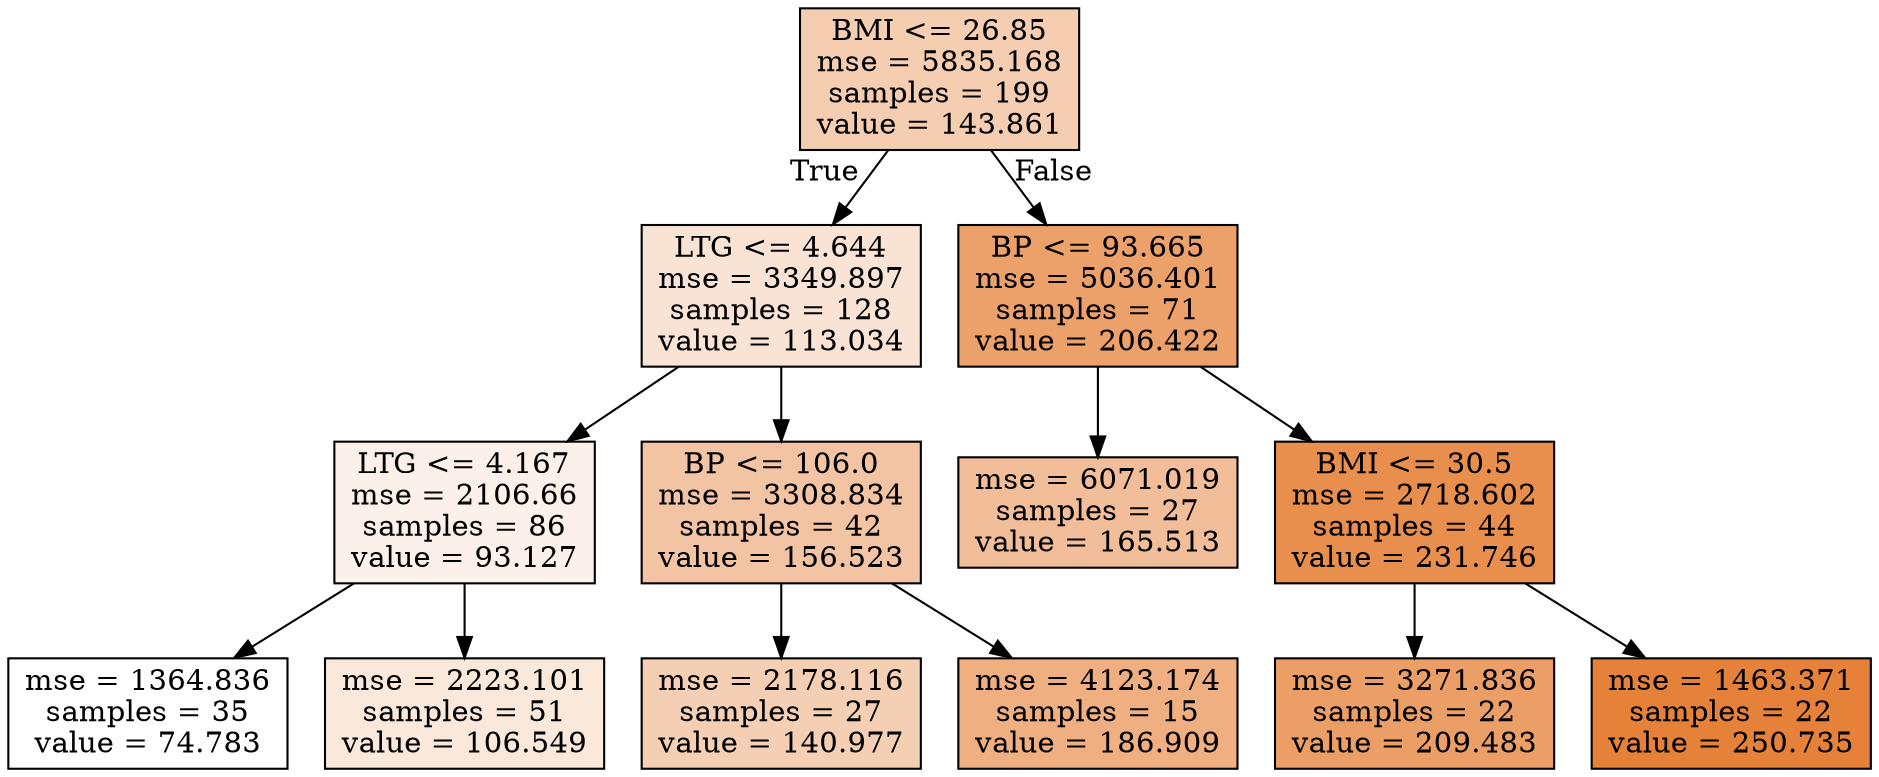 digraph Tree {
node [shape=box, style="filled", color="black"] ;
0 [label="BMI <= 26.85\nmse = 5835.168\nsamples = 199\nvalue = 143.861", fillcolor="#e5813964"] ;
1 [label="LTG <= 4.644\nmse = 3349.897\nsamples = 128\nvalue = 113.034", fillcolor="#e5813937"] ;
0 -> 1 [labeldistance=2.5, labelangle=45, headlabel="True"] ;
2 [label="LTG <= 4.167\nmse = 2106.66\nsamples = 86\nvalue = 93.127", fillcolor="#e581391b"] ;
1 -> 2 ;
3 [label="mse = 1364.836\nsamples = 35\nvalue = 74.783", fillcolor="#e5813900"] ;
2 -> 3 ;
4 [label="mse = 2223.101\nsamples = 51\nvalue = 106.549", fillcolor="#e581392e"] ;
2 -> 4 ;
5 [label="BP <= 106.0\nmse = 3308.834\nsamples = 42\nvalue = 156.523", fillcolor="#e5813976"] ;
1 -> 5 ;
6 [label="mse = 2178.116\nsamples = 27\nvalue = 140.977", fillcolor="#e5813960"] ;
5 -> 6 ;
7 [label="mse = 4123.174\nsamples = 15\nvalue = 186.909", fillcolor="#e58139a2"] ;
5 -> 7 ;
8 [label="BP <= 93.665\nmse = 5036.401\nsamples = 71\nvalue = 206.422", fillcolor="#e58139bf"] ;
0 -> 8 [labeldistance=2.5, labelangle=-45, headlabel="False"] ;
9 [label="mse = 6071.019\nsamples = 27\nvalue = 165.513", fillcolor="#e5813983"] ;
8 -> 9 ;
10 [label="BMI <= 30.5\nmse = 2718.602\nsamples = 44\nvalue = 231.746", fillcolor="#e58139e3"] ;
8 -> 10 ;
11 [label="mse = 3271.836\nsamples = 22\nvalue = 209.483", fillcolor="#e58139c3"] ;
10 -> 11 ;
12 [label="mse = 1463.371\nsamples = 22\nvalue = 250.735", fillcolor="#e58139ff"] ;
10 -> 12 ;
}